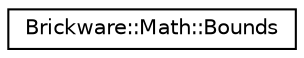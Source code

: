 digraph "Graphical Class Hierarchy"
{
  edge [fontname="Helvetica",fontsize="10",labelfontname="Helvetica",labelfontsize="10"];
  node [fontname="Helvetica",fontsize="10",shape=record];
  rankdir="LR";
  Node1 [label="Brickware::Math::Bounds",height=0.2,width=0.4,color="black", fillcolor="white", style="filled",URL="$classBrickware_1_1Math_1_1Bounds.html"];
}

